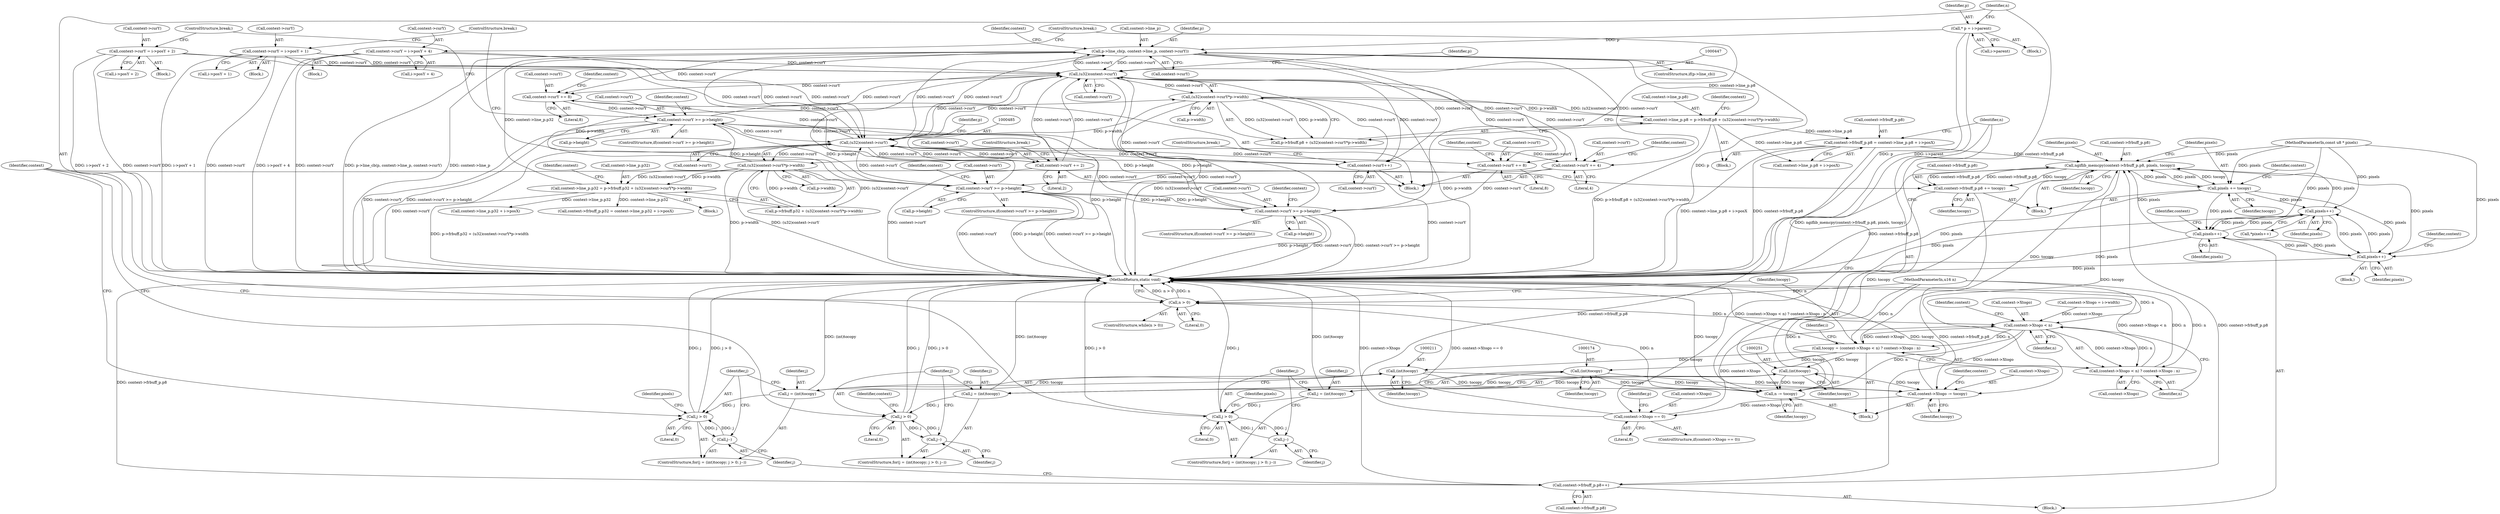 digraph "1_ngiflib_37d939a6f511d16d4c95678025c235fe62e6417a_0@integer" {
"1000454" [label="(Call,context->frbuff_p.p8 = context->line_p.p8 + i->posX)"];
"1000433" [label="(Call,context->line_p.p8 = p->frbuff.p8 + (u32)context->curY*p->width)"];
"1000445" [label="(Call,(u32)context->curY*p->width)"];
"1000446" [label="(Call,(u32)context->curY)"];
"1000368" [label="(Call,context->curY >= p->height)"];
"1000362" [label="(Call,context->curY += 8)"];
"1000484" [label="(Call,(u32)context->curY)"];
"1000397" [label="(Call,context->curY >= p->height)"];
"1000391" [label="(Call,context->curY += 4)"];
"1000306" [label="(Call,p->line_cb(p, context->line_p, context->curY))"];
"1000112" [label="(Call,* p = i->parent)"];
"1000471" [label="(Call,context->line_p.p32 = p->frbuff.p32 + (u32)context->curY*p->width)"];
"1000483" [label="(Call,(u32)context->curY*p->width)"];
"1000339" [label="(Call,context->curY >= p->height)"];
"1000333" [label="(Call,context->curY += 8)"];
"1000327" [label="(Call,context->curY++)"];
"1000409" [label="(Call,context->curY = i->posY + 1)"];
"1000420" [label="(Call,context->curY += 2)"];
"1000351" [label="(Call,context->curY = i->posY + 4)"];
"1000380" [label="(Call,context->curY = i->posY + 2)"];
"1000149" [label="(Call,ngiflib_memcpy(context->frbuff_p.p8, pixels, tocopy))"];
"1000157" [label="(Call,pixels += tocopy)"];
"1000195" [label="(Call,pixels++)"];
"1000237" [label="(Call,pixels++)"];
"1000282" [label="(Call,pixels++)"];
"1000160" [label="(Call,context->frbuff_p.p8 += tocopy)"];
"1000239" [label="(Call,context->frbuff_p.p8++)"];
"1000290" [label="(Call,context->Xtogo -= tocopy)"];
"1000296" [label="(Call,context->Xtogo == 0)"];
"1000125" [label="(Call,context->Xtogo < n)"];
"1000122" [label="(Call,tocopy = (context->Xtogo < n) ? context->Xtogo : n)"];
"1000173" [label="(Call,(int)tocopy)"];
"1000171" [label="(Call,j = (int)tocopy)"];
"1000176" [label="(Call,j > 0)"];
"1000179" [label="(Call,j--)"];
"1000507" [label="(Call,n -= tocopy)"];
"1000118" [label="(Call,n > 0)"];
"1000210" [label="(Call,(int)tocopy)"];
"1000208" [label="(Call,j = (int)tocopy)"];
"1000213" [label="(Call,j > 0)"];
"1000216" [label="(Call,j--)"];
"1000250" [label="(Call,(int)tocopy)"];
"1000248" [label="(Call,j = (int)tocopy)"];
"1000253" [label="(Call,j > 0)"];
"1000256" [label="(Call,j--)"];
"1000124" [label="(Call,(context->Xtogo < n) ? context->Xtogo : n)"];
"1000150" [label="(Call,context->frbuff_p.p8)"];
"1000508" [label="(Identifier,n)"];
"1000490" [label="(Identifier,p)"];
"1000175" [label="(Identifier,tocopy)"];
"1000180" [label="(Identifier,j)"];
"1000161" [label="(Call,context->frbuff_p.p8)"];
"1000295" [label="(ControlStructure,if(context->Xtogo == 0))"];
"1000507" [label="(Call,n -= tocopy)"];
"1000454" [label="(Call,context->frbuff_p.p8 = context->line_p.p8 + i->posX)"];
"1000119" [label="(Identifier,n)"];
"1000407" [label="(Identifier,context)"];
"1000362" [label="(Call,context->curY += 8)"];
"1000159" [label="(Identifier,tocopy)"];
"1000133" [label="(Identifier,n)"];
"1000210" [label="(Call,(int)tocopy)"];
"1000177" [label="(Identifier,j)"];
"1000247" [label="(ControlStructure,for(j = (int)tocopy; j > 0; j--))"];
"1000413" [label="(Call,i->posY + 1)"];
"1000194" [label="(Call,*pixels++)"];
"1000254" [label="(Identifier,j)"];
"1000120" [label="(Literal,0)"];
"1000253" [label="(Call,j > 0)"];
"1000213" [label="(Call,j > 0)"];
"1000368" [label="(Call,context->curY >= p->height)"];
"1000483" [label="(Call,(u32)context->curY*p->width)"];
"1000256" [label="(Call,j--)"];
"1000308" [label="(Call,context->line_p)"];
"1000112" [label="(Call,* p = i->parent)"];
"1000107" [label="(MethodParameterIn,const u8 * pixels)"];
"1000372" [label="(Call,p->height)"];
"1000370" [label="(Identifier,context)"];
"1000212" [label="(Identifier,tocopy)"];
"1000209" [label="(Identifier,j)"];
"1000421" [label="(Call,context->curY)"];
"1000242" [label="(Identifier,context)"];
"1000392" [label="(Call,context->curY)"];
"1000196" [label="(Identifier,pixels)"];
"1000187" [label="(Identifier,context)"];
"1000495" [label="(Identifier,context)"];
"1000294" [label="(Identifier,tocopy)"];
"1000424" [label="(Literal,2)"];
"1000343" [label="(Call,p->height)"];
"1000351" [label="(Call,context->curY = i->posY + 4)"];
"1000498" [label="(Call,context->line_p.p32 + i->posX)"];
"1000418" [label="(ControlStructure,break;)"];
"1000214" [label="(Identifier,j)"];
"1000325" [label="(Block,)"];
"1000122" [label="(Call,tocopy = (context->Xtogo < n) ? context->Xtogo : n)"];
"1000410" [label="(Call,context->curY)"];
"1000296" [label="(Call,context->Xtogo == 0)"];
"1000331" [label="(ControlStructure,break;)"];
"1000155" [label="(Identifier,pixels)"];
"1000333" [label="(Call,context->curY += 8)"];
"1000208" [label="(Call,j = (int)tocopy)"];
"1000217" [label="(Identifier,j)"];
"1000334" [label="(Call,context->curY)"];
"1000360" [label="(ControlStructure,break;)"];
"1000298" [label="(Identifier,context)"];
"1000420" [label="(Call,context->curY += 2)"];
"1000300" [label="(Literal,0)"];
"1000121" [label="(Block,)"];
"1000131" [label="(Identifier,context)"];
"1000391" [label="(Call,context->curY += 4)"];
"1000471" [label="(Call,context->line_p.p32 = p->frbuff.p32 + (u32)context->curY*p->width)"];
"1000258" [label="(Block,)"];
"1000352" [label="(Call,context->curY)"];
"1000398" [label="(Call,context->curY)"];
"1000340" [label="(Call,context->curY)"];
"1000156" [label="(Identifier,tocopy)"];
"1000304" [label="(Identifier,p)"];
"1000399" [label="(Identifier,context)"];
"1000434" [label="(Call,context->line_p.p8)"];
"1000239" [label="(Call,context->frbuff_p.p8++)"];
"1000337" [label="(Literal,8)"];
"1000250" [label="(Call,(int)tocopy)"];
"1000126" [label="(Call,context->Xtogo)"];
"1000432" [label="(Block,)"];
"1000446" [label="(Call,(u32)context->curY)"];
"1000283" [label="(Identifier,pixels)"];
"1000452" [label="(Identifier,p)"];
"1000381" [label="(Call,context->curY)"];
"1000148" [label="(Block,)"];
"1000460" [label="(Call,context->line_p.p8 + i->posX)"];
"1000314" [label="(Call,context->Xtogo = i->width)"];
"1000172" [label="(Identifier,j)"];
"1000109" [label="(Block,)"];
"1000389" [label="(ControlStructure,break;)"];
"1000425" [label="(ControlStructure,break;)"];
"1000404" [label="(Block,)"];
"1000307" [label="(Identifier,p)"];
"1000384" [label="(Call,i->posY + 2)"];
"1000375" [label="(Block,)"];
"1000401" [label="(Call,p->height)"];
"1000166" [label="(Identifier,tocopy)"];
"1000492" [label="(Call,context->frbuff_p.p32 = context->line_p.p32 + i->posX)"];
"1000282" [label="(Call,pixels++)"];
"1000380" [label="(Call,context->curY = i->posY + 2)"];
"1000484" [label="(Call,(u32)context->curY)"];
"1000130" [label="(Call,context->Xtogo)"];
"1000248" [label="(Call,j = (int)tocopy)"];
"1000346" [label="(Block,)"];
"1000378" [label="(Identifier,context)"];
"1000509" [label="(Identifier,tocopy)"];
"1000292" [label="(Identifier,context)"];
"1000287" [label="(Identifier,context)"];
"1000433" [label="(Call,context->line_p.p8 = p->frbuff.p8 + (u32)context->curY*p->width)"];
"1000125" [label="(Call,context->Xtogo < n)"];
"1000349" [label="(Identifier,context)"];
"1000472" [label="(Call,context->line_p.p32)"];
"1000173" [label="(Call,(int)tocopy)"];
"1000328" [label="(Call,context->curY)"];
"1000195" [label="(Call,pixels++)"];
"1000451" [label="(Call,p->width)"];
"1000339" [label="(Call,context->curY >= p->height)"];
"1000238" [label="(Identifier,pixels)"];
"1000113" [label="(Identifier,p)"];
"1000123" [label="(Identifier,tocopy)"];
"1000445" [label="(Call,(u32)context->curY*p->width)"];
"1000237" [label="(Call,pixels++)"];
"1000158" [label="(Identifier,pixels)"];
"1000240" [label="(Call,context->frbuff_p.p8)"];
"1000327" [label="(Call,context->curY++)"];
"1000457" [label="(Identifier,context)"];
"1000338" [label="(ControlStructure,if(context->curY >= p->height))"];
"1000341" [label="(Identifier,context)"];
"1000395" [label="(Literal,4)"];
"1000117" [label="(ControlStructure,while(n > 0))"];
"1000249" [label="(Identifier,j)"];
"1000222" [label="(Identifier,pixels)"];
"1000118" [label="(Call,n > 0)"];
"1000409" [label="(Call,context->curY = i->posY + 1)"];
"1000218" [label="(Block,)"];
"1000176" [label="(Call,j > 0)"];
"1000160" [label="(Call,context->frbuff_p.p8 += tocopy)"];
"1000367" [label="(ControlStructure,if(context->curY >= p->height))"];
"1000216" [label="(Call,j--)"];
"1000486" [label="(Call,context->curY)"];
"1000489" [label="(Call,p->width)"];
"1000215" [label="(Literal,0)"];
"1000114" [label="(Call,i->parent)"];
"1000355" [label="(Call,i->posY + 4)"];
"1000311" [label="(Call,context->curY)"];
"1000363" [label="(Call,context->curY)"];
"1000477" [label="(Call,p->frbuff.p32 + (u32)context->curY*p->width)"];
"1000448" [label="(Call,context->curY)"];
"1000171" [label="(Call,j = (int)tocopy)"];
"1000369" [label="(Call,context->curY)"];
"1000157" [label="(Call,pixels += tocopy)"];
"1000257" [label="(Identifier,j)"];
"1000510" [label="(MethodReturn,static void)"];
"1000207" [label="(ControlStructure,for(j = (int)tocopy; j > 0; j--))"];
"1000302" [label="(ControlStructure,if(p->line_cb))"];
"1000397" [label="(Call,context->curY >= p->height)"];
"1000179" [label="(Call,j--)"];
"1000470" [label="(Block,)"];
"1000138" [label="(Identifier,i)"];
"1000262" [label="(Identifier,pixels)"];
"1000455" [label="(Call,context->frbuff_p.p8)"];
"1000297" [label="(Call,context->Xtogo)"];
"1000170" [label="(ControlStructure,for(j = (int)tocopy; j > 0; j--))"];
"1000396" [label="(ControlStructure,if(context->curY >= p->height))"];
"1000178" [label="(Literal,0)"];
"1000149" [label="(Call,ngiflib_memcpy(context->frbuff_p.p8, pixels, tocopy))"];
"1000108" [label="(MethodParameterIn,u16 n)"];
"1000291" [label="(Call,context->Xtogo)"];
"1000124" [label="(Call,(context->Xtogo < n) ? context->Xtogo : n)"];
"1000129" [label="(Identifier,n)"];
"1000306" [label="(Call,p->line_cb(p, context->line_p, context->curY))"];
"1000290" [label="(Call,context->Xtogo -= tocopy)"];
"1000163" [label="(Identifier,context)"];
"1000316" [label="(Identifier,context)"];
"1000439" [label="(Call,p->frbuff.p8 + (u32)context->curY*p->width)"];
"1000252" [label="(Identifier,tocopy)"];
"1000366" [label="(Literal,8)"];
"1000255" [label="(Literal,0)"];
"1000454" -> "1000432"  [label="AST: "];
"1000454" -> "1000460"  [label="CFG: "];
"1000455" -> "1000454"  [label="AST: "];
"1000460" -> "1000454"  [label="AST: "];
"1000508" -> "1000454"  [label="CFG: "];
"1000454" -> "1000510"  [label="DDG: context->frbuff_p.p8"];
"1000454" -> "1000510"  [label="DDG: context->line_p.p8 + i->posX"];
"1000454" -> "1000149"  [label="DDG: context->frbuff_p.p8"];
"1000454" -> "1000239"  [label="DDG: context->frbuff_p.p8"];
"1000433" -> "1000454"  [label="DDG: context->line_p.p8"];
"1000433" -> "1000432"  [label="AST: "];
"1000433" -> "1000439"  [label="CFG: "];
"1000434" -> "1000433"  [label="AST: "];
"1000439" -> "1000433"  [label="AST: "];
"1000457" -> "1000433"  [label="CFG: "];
"1000433" -> "1000510"  [label="DDG: p->frbuff.p8 + (u32)context->curY*p->width"];
"1000433" -> "1000306"  [label="DDG: context->line_p.p8"];
"1000445" -> "1000433"  [label="DDG: (u32)context->curY"];
"1000445" -> "1000433"  [label="DDG: p->width"];
"1000433" -> "1000460"  [label="DDG: context->line_p.p8"];
"1000445" -> "1000439"  [label="AST: "];
"1000445" -> "1000451"  [label="CFG: "];
"1000446" -> "1000445"  [label="AST: "];
"1000451" -> "1000445"  [label="AST: "];
"1000439" -> "1000445"  [label="CFG: "];
"1000445" -> "1000510"  [label="DDG: (u32)context->curY"];
"1000445" -> "1000510"  [label="DDG: p->width"];
"1000445" -> "1000439"  [label="DDG: (u32)context->curY"];
"1000445" -> "1000439"  [label="DDG: p->width"];
"1000446" -> "1000445"  [label="DDG: context->curY"];
"1000483" -> "1000445"  [label="DDG: p->width"];
"1000445" -> "1000483"  [label="DDG: p->width"];
"1000446" -> "1000448"  [label="CFG: "];
"1000447" -> "1000446"  [label="AST: "];
"1000448" -> "1000446"  [label="AST: "];
"1000452" -> "1000446"  [label="CFG: "];
"1000446" -> "1000510"  [label="DDG: context->curY"];
"1000446" -> "1000306"  [label="DDG: context->curY"];
"1000446" -> "1000327"  [label="DDG: context->curY"];
"1000446" -> "1000333"  [label="DDG: context->curY"];
"1000446" -> "1000362"  [label="DDG: context->curY"];
"1000446" -> "1000391"  [label="DDG: context->curY"];
"1000446" -> "1000420"  [label="DDG: context->curY"];
"1000368" -> "1000446"  [label="DDG: context->curY"];
"1000484" -> "1000446"  [label="DDG: context->curY"];
"1000397" -> "1000446"  [label="DDG: context->curY"];
"1000306" -> "1000446"  [label="DDG: context->curY"];
"1000327" -> "1000446"  [label="DDG: context->curY"];
"1000409" -> "1000446"  [label="DDG: context->curY"];
"1000339" -> "1000446"  [label="DDG: context->curY"];
"1000420" -> "1000446"  [label="DDG: context->curY"];
"1000351" -> "1000446"  [label="DDG: context->curY"];
"1000380" -> "1000446"  [label="DDG: context->curY"];
"1000446" -> "1000484"  [label="DDG: context->curY"];
"1000368" -> "1000367"  [label="AST: "];
"1000368" -> "1000372"  [label="CFG: "];
"1000369" -> "1000368"  [label="AST: "];
"1000372" -> "1000368"  [label="AST: "];
"1000378" -> "1000368"  [label="CFG: "];
"1000389" -> "1000368"  [label="CFG: "];
"1000368" -> "1000510"  [label="DDG: context->curY"];
"1000368" -> "1000510"  [label="DDG: context->curY >= p->height"];
"1000368" -> "1000510"  [label="DDG: p->height"];
"1000368" -> "1000339"  [label="DDG: p->height"];
"1000362" -> "1000368"  [label="DDG: context->curY"];
"1000339" -> "1000368"  [label="DDG: p->height"];
"1000397" -> "1000368"  [label="DDG: p->height"];
"1000368" -> "1000397"  [label="DDG: p->height"];
"1000368" -> "1000484"  [label="DDG: context->curY"];
"1000362" -> "1000325"  [label="AST: "];
"1000362" -> "1000366"  [label="CFG: "];
"1000363" -> "1000362"  [label="AST: "];
"1000366" -> "1000362"  [label="AST: "];
"1000370" -> "1000362"  [label="CFG: "];
"1000484" -> "1000362"  [label="DDG: context->curY"];
"1000306" -> "1000362"  [label="DDG: context->curY"];
"1000484" -> "1000483"  [label="AST: "];
"1000484" -> "1000486"  [label="CFG: "];
"1000485" -> "1000484"  [label="AST: "];
"1000486" -> "1000484"  [label="AST: "];
"1000490" -> "1000484"  [label="CFG: "];
"1000484" -> "1000510"  [label="DDG: context->curY"];
"1000484" -> "1000306"  [label="DDG: context->curY"];
"1000484" -> "1000327"  [label="DDG: context->curY"];
"1000484" -> "1000333"  [label="DDG: context->curY"];
"1000484" -> "1000391"  [label="DDG: context->curY"];
"1000484" -> "1000420"  [label="DDG: context->curY"];
"1000484" -> "1000483"  [label="DDG: context->curY"];
"1000397" -> "1000484"  [label="DDG: context->curY"];
"1000306" -> "1000484"  [label="DDG: context->curY"];
"1000327" -> "1000484"  [label="DDG: context->curY"];
"1000409" -> "1000484"  [label="DDG: context->curY"];
"1000339" -> "1000484"  [label="DDG: context->curY"];
"1000420" -> "1000484"  [label="DDG: context->curY"];
"1000351" -> "1000484"  [label="DDG: context->curY"];
"1000380" -> "1000484"  [label="DDG: context->curY"];
"1000397" -> "1000396"  [label="AST: "];
"1000397" -> "1000401"  [label="CFG: "];
"1000398" -> "1000397"  [label="AST: "];
"1000401" -> "1000397"  [label="AST: "];
"1000407" -> "1000397"  [label="CFG: "];
"1000418" -> "1000397"  [label="CFG: "];
"1000397" -> "1000510"  [label="DDG: context->curY >= p->height"];
"1000397" -> "1000510"  [label="DDG: context->curY"];
"1000397" -> "1000510"  [label="DDG: p->height"];
"1000397" -> "1000339"  [label="DDG: p->height"];
"1000391" -> "1000397"  [label="DDG: context->curY"];
"1000339" -> "1000397"  [label="DDG: p->height"];
"1000391" -> "1000325"  [label="AST: "];
"1000391" -> "1000395"  [label="CFG: "];
"1000392" -> "1000391"  [label="AST: "];
"1000395" -> "1000391"  [label="AST: "];
"1000399" -> "1000391"  [label="CFG: "];
"1000306" -> "1000391"  [label="DDG: context->curY"];
"1000306" -> "1000302"  [label="AST: "];
"1000306" -> "1000311"  [label="CFG: "];
"1000307" -> "1000306"  [label="AST: "];
"1000308" -> "1000306"  [label="AST: "];
"1000311" -> "1000306"  [label="AST: "];
"1000316" -> "1000306"  [label="CFG: "];
"1000306" -> "1000510"  [label="DDG: p"];
"1000306" -> "1000510"  [label="DDG: p->line_cb(p, context->line_p, context->curY)"];
"1000306" -> "1000510"  [label="DDG: context->line_p"];
"1000112" -> "1000306"  [label="DDG: p"];
"1000471" -> "1000306"  [label="DDG: context->line_p.p32"];
"1000306" -> "1000327"  [label="DDG: context->curY"];
"1000306" -> "1000333"  [label="DDG: context->curY"];
"1000306" -> "1000420"  [label="DDG: context->curY"];
"1000112" -> "1000109"  [label="AST: "];
"1000112" -> "1000114"  [label="CFG: "];
"1000113" -> "1000112"  [label="AST: "];
"1000114" -> "1000112"  [label="AST: "];
"1000119" -> "1000112"  [label="CFG: "];
"1000112" -> "1000510"  [label="DDG: i->parent"];
"1000112" -> "1000510"  [label="DDG: p"];
"1000471" -> "1000470"  [label="AST: "];
"1000471" -> "1000477"  [label="CFG: "];
"1000472" -> "1000471"  [label="AST: "];
"1000477" -> "1000471"  [label="AST: "];
"1000495" -> "1000471"  [label="CFG: "];
"1000471" -> "1000510"  [label="DDG: p->frbuff.p32 + (u32)context->curY*p->width"];
"1000483" -> "1000471"  [label="DDG: (u32)context->curY"];
"1000483" -> "1000471"  [label="DDG: p->width"];
"1000471" -> "1000492"  [label="DDG: context->line_p.p32"];
"1000471" -> "1000498"  [label="DDG: context->line_p.p32"];
"1000483" -> "1000477"  [label="AST: "];
"1000483" -> "1000489"  [label="CFG: "];
"1000489" -> "1000483"  [label="AST: "];
"1000477" -> "1000483"  [label="CFG: "];
"1000483" -> "1000510"  [label="DDG: p->width"];
"1000483" -> "1000510"  [label="DDG: (u32)context->curY"];
"1000483" -> "1000477"  [label="DDG: (u32)context->curY"];
"1000483" -> "1000477"  [label="DDG: p->width"];
"1000339" -> "1000338"  [label="AST: "];
"1000339" -> "1000343"  [label="CFG: "];
"1000340" -> "1000339"  [label="AST: "];
"1000343" -> "1000339"  [label="AST: "];
"1000349" -> "1000339"  [label="CFG: "];
"1000360" -> "1000339"  [label="CFG: "];
"1000339" -> "1000510"  [label="DDG: context->curY >= p->height"];
"1000339" -> "1000510"  [label="DDG: p->height"];
"1000339" -> "1000510"  [label="DDG: context->curY"];
"1000333" -> "1000339"  [label="DDG: context->curY"];
"1000333" -> "1000325"  [label="AST: "];
"1000333" -> "1000337"  [label="CFG: "];
"1000334" -> "1000333"  [label="AST: "];
"1000337" -> "1000333"  [label="AST: "];
"1000341" -> "1000333"  [label="CFG: "];
"1000327" -> "1000325"  [label="AST: "];
"1000327" -> "1000328"  [label="CFG: "];
"1000328" -> "1000327"  [label="AST: "];
"1000331" -> "1000327"  [label="CFG: "];
"1000327" -> "1000510"  [label="DDG: context->curY"];
"1000409" -> "1000404"  [label="AST: "];
"1000409" -> "1000413"  [label="CFG: "];
"1000410" -> "1000409"  [label="AST: "];
"1000413" -> "1000409"  [label="AST: "];
"1000418" -> "1000409"  [label="CFG: "];
"1000409" -> "1000510"  [label="DDG: i->posY + 1"];
"1000409" -> "1000510"  [label="DDG: context->curY"];
"1000420" -> "1000325"  [label="AST: "];
"1000420" -> "1000424"  [label="CFG: "];
"1000421" -> "1000420"  [label="AST: "];
"1000424" -> "1000420"  [label="AST: "];
"1000425" -> "1000420"  [label="CFG: "];
"1000420" -> "1000510"  [label="DDG: context->curY"];
"1000351" -> "1000346"  [label="AST: "];
"1000351" -> "1000355"  [label="CFG: "];
"1000352" -> "1000351"  [label="AST: "];
"1000355" -> "1000351"  [label="AST: "];
"1000360" -> "1000351"  [label="CFG: "];
"1000351" -> "1000510"  [label="DDG: context->curY"];
"1000351" -> "1000510"  [label="DDG: i->posY + 4"];
"1000380" -> "1000375"  [label="AST: "];
"1000380" -> "1000384"  [label="CFG: "];
"1000381" -> "1000380"  [label="AST: "];
"1000384" -> "1000380"  [label="AST: "];
"1000389" -> "1000380"  [label="CFG: "];
"1000380" -> "1000510"  [label="DDG: i->posY + 2"];
"1000380" -> "1000510"  [label="DDG: context->curY"];
"1000149" -> "1000148"  [label="AST: "];
"1000149" -> "1000156"  [label="CFG: "];
"1000150" -> "1000149"  [label="AST: "];
"1000155" -> "1000149"  [label="AST: "];
"1000156" -> "1000149"  [label="AST: "];
"1000158" -> "1000149"  [label="CFG: "];
"1000149" -> "1000510"  [label="DDG: ngiflib_memcpy(context->frbuff_p.p8, pixels, tocopy)"];
"1000239" -> "1000149"  [label="DDG: context->frbuff_p.p8"];
"1000160" -> "1000149"  [label="DDG: context->frbuff_p.p8"];
"1000237" -> "1000149"  [label="DDG: pixels"];
"1000157" -> "1000149"  [label="DDG: pixels"];
"1000195" -> "1000149"  [label="DDG: pixels"];
"1000282" -> "1000149"  [label="DDG: pixels"];
"1000107" -> "1000149"  [label="DDG: pixels"];
"1000122" -> "1000149"  [label="DDG: tocopy"];
"1000149" -> "1000157"  [label="DDG: tocopy"];
"1000149" -> "1000157"  [label="DDG: pixels"];
"1000149" -> "1000160"  [label="DDG: tocopy"];
"1000149" -> "1000160"  [label="DDG: context->frbuff_p.p8"];
"1000149" -> "1000290"  [label="DDG: tocopy"];
"1000149" -> "1000507"  [label="DDG: tocopy"];
"1000157" -> "1000148"  [label="AST: "];
"1000157" -> "1000159"  [label="CFG: "];
"1000158" -> "1000157"  [label="AST: "];
"1000159" -> "1000157"  [label="AST: "];
"1000163" -> "1000157"  [label="CFG: "];
"1000157" -> "1000510"  [label="DDG: pixels"];
"1000107" -> "1000157"  [label="DDG: pixels"];
"1000157" -> "1000195"  [label="DDG: pixels"];
"1000157" -> "1000237"  [label="DDG: pixels"];
"1000157" -> "1000282"  [label="DDG: pixels"];
"1000195" -> "1000194"  [label="AST: "];
"1000195" -> "1000196"  [label="CFG: "];
"1000196" -> "1000195"  [label="AST: "];
"1000194" -> "1000195"  [label="CFG: "];
"1000195" -> "1000510"  [label="DDG: pixels"];
"1000237" -> "1000195"  [label="DDG: pixels"];
"1000282" -> "1000195"  [label="DDG: pixels"];
"1000107" -> "1000195"  [label="DDG: pixels"];
"1000195" -> "1000237"  [label="DDG: pixels"];
"1000195" -> "1000282"  [label="DDG: pixels"];
"1000237" -> "1000218"  [label="AST: "];
"1000237" -> "1000238"  [label="CFG: "];
"1000238" -> "1000237"  [label="AST: "];
"1000242" -> "1000237"  [label="CFG: "];
"1000237" -> "1000510"  [label="DDG: pixels"];
"1000282" -> "1000237"  [label="DDG: pixels"];
"1000107" -> "1000237"  [label="DDG: pixels"];
"1000237" -> "1000282"  [label="DDG: pixels"];
"1000282" -> "1000258"  [label="AST: "];
"1000282" -> "1000283"  [label="CFG: "];
"1000283" -> "1000282"  [label="AST: "];
"1000287" -> "1000282"  [label="CFG: "];
"1000282" -> "1000510"  [label="DDG: pixels"];
"1000107" -> "1000282"  [label="DDG: pixels"];
"1000160" -> "1000148"  [label="AST: "];
"1000160" -> "1000166"  [label="CFG: "];
"1000161" -> "1000160"  [label="AST: "];
"1000166" -> "1000160"  [label="AST: "];
"1000292" -> "1000160"  [label="CFG: "];
"1000160" -> "1000510"  [label="DDG: context->frbuff_p.p8"];
"1000160" -> "1000239"  [label="DDG: context->frbuff_p.p8"];
"1000239" -> "1000218"  [label="AST: "];
"1000239" -> "1000240"  [label="CFG: "];
"1000240" -> "1000239"  [label="AST: "];
"1000217" -> "1000239"  [label="CFG: "];
"1000239" -> "1000510"  [label="DDG: context->frbuff_p.p8"];
"1000290" -> "1000121"  [label="AST: "];
"1000290" -> "1000294"  [label="CFG: "];
"1000291" -> "1000290"  [label="AST: "];
"1000294" -> "1000290"  [label="AST: "];
"1000298" -> "1000290"  [label="CFG: "];
"1000290" -> "1000510"  [label="DDG: tocopy"];
"1000250" -> "1000290"  [label="DDG: tocopy"];
"1000210" -> "1000290"  [label="DDG: tocopy"];
"1000173" -> "1000290"  [label="DDG: tocopy"];
"1000125" -> "1000290"  [label="DDG: context->Xtogo"];
"1000290" -> "1000296"  [label="DDG: context->Xtogo"];
"1000296" -> "1000295"  [label="AST: "];
"1000296" -> "1000300"  [label="CFG: "];
"1000297" -> "1000296"  [label="AST: "];
"1000300" -> "1000296"  [label="AST: "];
"1000304" -> "1000296"  [label="CFG: "];
"1000508" -> "1000296"  [label="CFG: "];
"1000296" -> "1000510"  [label="DDG: context->Xtogo"];
"1000296" -> "1000510"  [label="DDG: context->Xtogo == 0"];
"1000296" -> "1000125"  [label="DDG: context->Xtogo"];
"1000125" -> "1000124"  [label="AST: "];
"1000125" -> "1000129"  [label="CFG: "];
"1000126" -> "1000125"  [label="AST: "];
"1000129" -> "1000125"  [label="AST: "];
"1000131" -> "1000125"  [label="CFG: "];
"1000133" -> "1000125"  [label="CFG: "];
"1000125" -> "1000122"  [label="DDG: context->Xtogo"];
"1000125" -> "1000122"  [label="DDG: n"];
"1000314" -> "1000125"  [label="DDG: context->Xtogo"];
"1000118" -> "1000125"  [label="DDG: n"];
"1000108" -> "1000125"  [label="DDG: n"];
"1000125" -> "1000124"  [label="DDG: context->Xtogo"];
"1000125" -> "1000124"  [label="DDG: n"];
"1000125" -> "1000507"  [label="DDG: n"];
"1000122" -> "1000121"  [label="AST: "];
"1000122" -> "1000124"  [label="CFG: "];
"1000123" -> "1000122"  [label="AST: "];
"1000124" -> "1000122"  [label="AST: "];
"1000138" -> "1000122"  [label="CFG: "];
"1000122" -> "1000510"  [label="DDG: (context->Xtogo < n) ? context->Xtogo : n"];
"1000108" -> "1000122"  [label="DDG: n"];
"1000122" -> "1000173"  [label="DDG: tocopy"];
"1000122" -> "1000210"  [label="DDG: tocopy"];
"1000122" -> "1000250"  [label="DDG: tocopy"];
"1000173" -> "1000171"  [label="AST: "];
"1000173" -> "1000175"  [label="CFG: "];
"1000174" -> "1000173"  [label="AST: "];
"1000175" -> "1000173"  [label="AST: "];
"1000171" -> "1000173"  [label="CFG: "];
"1000173" -> "1000171"  [label="DDG: tocopy"];
"1000173" -> "1000507"  [label="DDG: tocopy"];
"1000171" -> "1000170"  [label="AST: "];
"1000172" -> "1000171"  [label="AST: "];
"1000177" -> "1000171"  [label="CFG: "];
"1000171" -> "1000510"  [label="DDG: (int)tocopy"];
"1000171" -> "1000176"  [label="DDG: j"];
"1000176" -> "1000170"  [label="AST: "];
"1000176" -> "1000178"  [label="CFG: "];
"1000177" -> "1000176"  [label="AST: "];
"1000178" -> "1000176"  [label="AST: "];
"1000187" -> "1000176"  [label="CFG: "];
"1000292" -> "1000176"  [label="CFG: "];
"1000176" -> "1000510"  [label="DDG: j > 0"];
"1000176" -> "1000510"  [label="DDG: j"];
"1000179" -> "1000176"  [label="DDG: j"];
"1000176" -> "1000179"  [label="DDG: j"];
"1000179" -> "1000170"  [label="AST: "];
"1000179" -> "1000180"  [label="CFG: "];
"1000180" -> "1000179"  [label="AST: "];
"1000177" -> "1000179"  [label="CFG: "];
"1000507" -> "1000121"  [label="AST: "];
"1000507" -> "1000509"  [label="CFG: "];
"1000508" -> "1000507"  [label="AST: "];
"1000509" -> "1000507"  [label="AST: "];
"1000119" -> "1000507"  [label="CFG: "];
"1000507" -> "1000510"  [label="DDG: tocopy"];
"1000507" -> "1000118"  [label="DDG: n"];
"1000250" -> "1000507"  [label="DDG: tocopy"];
"1000210" -> "1000507"  [label="DDG: tocopy"];
"1000108" -> "1000507"  [label="DDG: n"];
"1000118" -> "1000117"  [label="AST: "];
"1000118" -> "1000120"  [label="CFG: "];
"1000119" -> "1000118"  [label="AST: "];
"1000120" -> "1000118"  [label="AST: "];
"1000123" -> "1000118"  [label="CFG: "];
"1000510" -> "1000118"  [label="CFG: "];
"1000118" -> "1000510"  [label="DDG: n > 0"];
"1000118" -> "1000510"  [label="DDG: n"];
"1000108" -> "1000118"  [label="DDG: n"];
"1000210" -> "1000208"  [label="AST: "];
"1000210" -> "1000212"  [label="CFG: "];
"1000211" -> "1000210"  [label="AST: "];
"1000212" -> "1000210"  [label="AST: "];
"1000208" -> "1000210"  [label="CFG: "];
"1000210" -> "1000208"  [label="DDG: tocopy"];
"1000208" -> "1000207"  [label="AST: "];
"1000209" -> "1000208"  [label="AST: "];
"1000214" -> "1000208"  [label="CFG: "];
"1000208" -> "1000510"  [label="DDG: (int)tocopy"];
"1000208" -> "1000213"  [label="DDG: j"];
"1000213" -> "1000207"  [label="AST: "];
"1000213" -> "1000215"  [label="CFG: "];
"1000214" -> "1000213"  [label="AST: "];
"1000215" -> "1000213"  [label="AST: "];
"1000222" -> "1000213"  [label="CFG: "];
"1000292" -> "1000213"  [label="CFG: "];
"1000213" -> "1000510"  [label="DDG: j"];
"1000213" -> "1000510"  [label="DDG: j > 0"];
"1000216" -> "1000213"  [label="DDG: j"];
"1000213" -> "1000216"  [label="DDG: j"];
"1000216" -> "1000207"  [label="AST: "];
"1000216" -> "1000217"  [label="CFG: "];
"1000217" -> "1000216"  [label="AST: "];
"1000214" -> "1000216"  [label="CFG: "];
"1000250" -> "1000248"  [label="AST: "];
"1000250" -> "1000252"  [label="CFG: "];
"1000251" -> "1000250"  [label="AST: "];
"1000252" -> "1000250"  [label="AST: "];
"1000248" -> "1000250"  [label="CFG: "];
"1000250" -> "1000248"  [label="DDG: tocopy"];
"1000248" -> "1000247"  [label="AST: "];
"1000249" -> "1000248"  [label="AST: "];
"1000254" -> "1000248"  [label="CFG: "];
"1000248" -> "1000510"  [label="DDG: (int)tocopy"];
"1000248" -> "1000253"  [label="DDG: j"];
"1000253" -> "1000247"  [label="AST: "];
"1000253" -> "1000255"  [label="CFG: "];
"1000254" -> "1000253"  [label="AST: "];
"1000255" -> "1000253"  [label="AST: "];
"1000262" -> "1000253"  [label="CFG: "];
"1000292" -> "1000253"  [label="CFG: "];
"1000253" -> "1000510"  [label="DDG: j > 0"];
"1000253" -> "1000510"  [label="DDG: j"];
"1000256" -> "1000253"  [label="DDG: j"];
"1000253" -> "1000256"  [label="DDG: j"];
"1000256" -> "1000247"  [label="AST: "];
"1000256" -> "1000257"  [label="CFG: "];
"1000257" -> "1000256"  [label="AST: "];
"1000254" -> "1000256"  [label="CFG: "];
"1000124" -> "1000130"  [label="CFG: "];
"1000124" -> "1000133"  [label="CFG: "];
"1000130" -> "1000124"  [label="AST: "];
"1000133" -> "1000124"  [label="AST: "];
"1000124" -> "1000510"  [label="DDG: context->Xtogo < n"];
"1000124" -> "1000510"  [label="DDG: n"];
"1000108" -> "1000124"  [label="DDG: n"];
}
